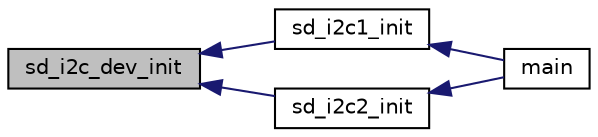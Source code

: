 digraph "sd_i2c_dev_init"
{
  edge [fontname="Helvetica",fontsize="10",labelfontname="Helvetica",labelfontsize="10"];
  node [fontname="Helvetica",fontsize="10",shape=record];
  rankdir="LR";
  Node11 [label="sd_i2c_dev_init",height=0.2,width=0.4,color="black", fillcolor="grey75", style="filled", fontcolor="black"];
  Node11 -> Node12 [dir="back",color="midnightblue",fontsize="10",style="solid",fontname="Helvetica"];
  Node12 [label="sd_i2c1_init",height=0.2,width=0.4,color="black", fillcolor="white", style="filled",URL="$group___s_d___i2_c___functions.html#ga47b7e9401e2826acc6b03f258dc644a9",tooltip="I2C1 Initialization Initialize low-level hardware peripheral and set device handle. "];
  Node12 -> Node13 [dir="back",color="midnightblue",fontsize="10",style="solid",fontname="Helvetica"];
  Node13 [label="main",height=0.2,width=0.4,color="black", fillcolor="white", style="filled",URL="$group___s_d___main.html#ga840291bc02cba5474a4cb46a9b9566fe",tooltip="Main Program Entry Point Initializes each peripheral along with any interrupts and begins execution o..."];
  Node11 -> Node14 [dir="back",color="midnightblue",fontsize="10",style="solid",fontname="Helvetica"];
  Node14 [label="sd_i2c2_init",height=0.2,width=0.4,color="black", fillcolor="white", style="filled",URL="$group___s_d___i2_c___functions.html#ga8ae735df0c54e25588a526d9a92d3a69",tooltip="I2C2 Initialization Initialize low-level hardware peripheral and set device handle. "];
  Node14 -> Node13 [dir="back",color="midnightblue",fontsize="10",style="solid",fontname="Helvetica"];
}
